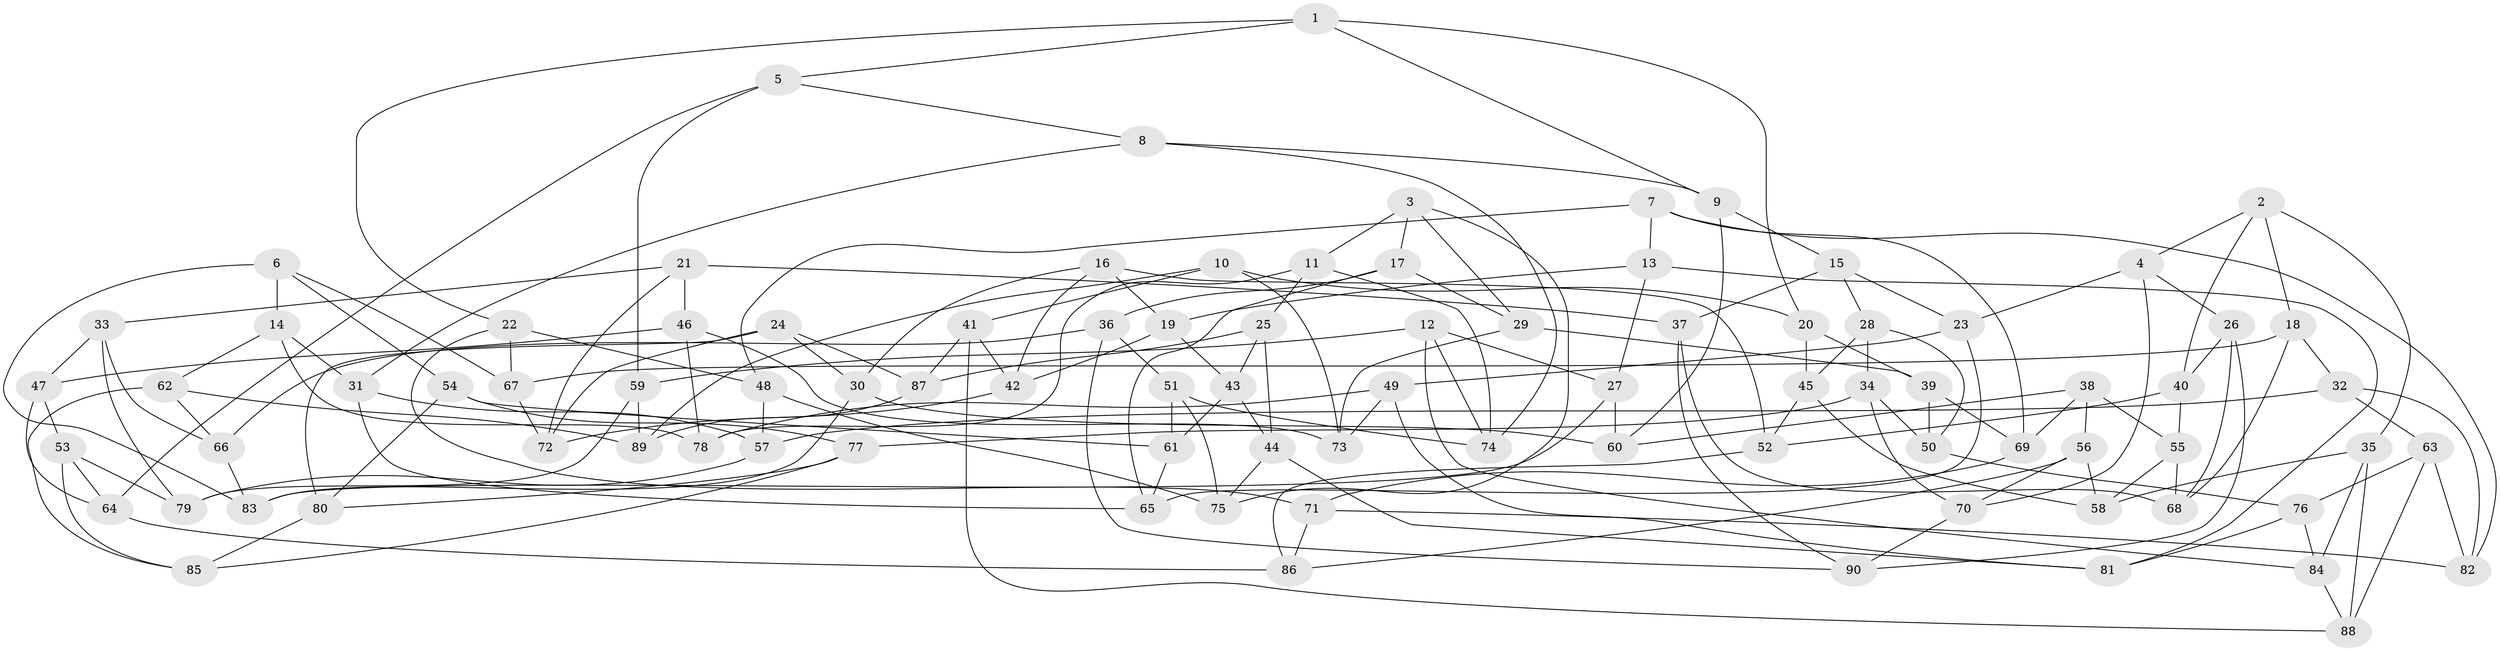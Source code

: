 // coarse degree distribution, {4: 0.3090909090909091, 5: 0.2909090909090909, 6: 0.2909090909090909, 3: 0.10909090909090909}
// Generated by graph-tools (version 1.1) at 2025/38/03/04/25 23:38:09]
// undirected, 90 vertices, 180 edges
graph export_dot {
  node [color=gray90,style=filled];
  1;
  2;
  3;
  4;
  5;
  6;
  7;
  8;
  9;
  10;
  11;
  12;
  13;
  14;
  15;
  16;
  17;
  18;
  19;
  20;
  21;
  22;
  23;
  24;
  25;
  26;
  27;
  28;
  29;
  30;
  31;
  32;
  33;
  34;
  35;
  36;
  37;
  38;
  39;
  40;
  41;
  42;
  43;
  44;
  45;
  46;
  47;
  48;
  49;
  50;
  51;
  52;
  53;
  54;
  55;
  56;
  57;
  58;
  59;
  60;
  61;
  62;
  63;
  64;
  65;
  66;
  67;
  68;
  69;
  70;
  71;
  72;
  73;
  74;
  75;
  76;
  77;
  78;
  79;
  80;
  81;
  82;
  83;
  84;
  85;
  86;
  87;
  88;
  89;
  90;
  1 -- 9;
  1 -- 20;
  1 -- 5;
  1 -- 22;
  2 -- 35;
  2 -- 40;
  2 -- 18;
  2 -- 4;
  3 -- 29;
  3 -- 11;
  3 -- 75;
  3 -- 17;
  4 -- 26;
  4 -- 70;
  4 -- 23;
  5 -- 59;
  5 -- 64;
  5 -- 8;
  6 -- 54;
  6 -- 83;
  6 -- 67;
  6 -- 14;
  7 -- 13;
  7 -- 82;
  7 -- 48;
  7 -- 69;
  8 -- 31;
  8 -- 9;
  8 -- 74;
  9 -- 60;
  9 -- 15;
  10 -- 73;
  10 -- 41;
  10 -- 89;
  10 -- 20;
  11 -- 25;
  11 -- 78;
  11 -- 74;
  12 -- 59;
  12 -- 27;
  12 -- 84;
  12 -- 74;
  13 -- 27;
  13 -- 19;
  13 -- 81;
  14 -- 31;
  14 -- 62;
  14 -- 78;
  15 -- 23;
  15 -- 37;
  15 -- 28;
  16 -- 42;
  16 -- 19;
  16 -- 52;
  16 -- 30;
  17 -- 65;
  17 -- 36;
  17 -- 29;
  18 -- 32;
  18 -- 67;
  18 -- 68;
  19 -- 43;
  19 -- 42;
  20 -- 39;
  20 -- 45;
  21 -- 37;
  21 -- 72;
  21 -- 33;
  21 -- 46;
  22 -- 67;
  22 -- 48;
  22 -- 71;
  23 -- 49;
  23 -- 65;
  24 -- 80;
  24 -- 87;
  24 -- 72;
  24 -- 30;
  25 -- 44;
  25 -- 43;
  25 -- 87;
  26 -- 90;
  26 -- 40;
  26 -- 68;
  27 -- 60;
  27 -- 83;
  28 -- 50;
  28 -- 45;
  28 -- 34;
  29 -- 73;
  29 -- 39;
  30 -- 83;
  30 -- 60;
  31 -- 65;
  31 -- 57;
  32 -- 82;
  32 -- 57;
  32 -- 63;
  33 -- 66;
  33 -- 47;
  33 -- 79;
  34 -- 50;
  34 -- 70;
  34 -- 77;
  35 -- 84;
  35 -- 58;
  35 -- 88;
  36 -- 90;
  36 -- 51;
  36 -- 66;
  37 -- 90;
  37 -- 68;
  38 -- 69;
  38 -- 55;
  38 -- 60;
  38 -- 56;
  39 -- 69;
  39 -- 50;
  40 -- 55;
  40 -- 52;
  41 -- 88;
  41 -- 87;
  41 -- 42;
  42 -- 72;
  43 -- 61;
  43 -- 44;
  44 -- 75;
  44 -- 81;
  45 -- 58;
  45 -- 52;
  46 -- 73;
  46 -- 78;
  46 -- 47;
  47 -- 53;
  47 -- 64;
  48 -- 75;
  48 -- 57;
  49 -- 81;
  49 -- 78;
  49 -- 73;
  50 -- 76;
  51 -- 74;
  51 -- 61;
  51 -- 75;
  52 -- 86;
  53 -- 85;
  53 -- 79;
  53 -- 64;
  54 -- 80;
  54 -- 61;
  54 -- 77;
  55 -- 68;
  55 -- 58;
  56 -- 58;
  56 -- 86;
  56 -- 70;
  57 -- 79;
  59 -- 89;
  59 -- 79;
  61 -- 65;
  62 -- 89;
  62 -- 85;
  62 -- 66;
  63 -- 88;
  63 -- 82;
  63 -- 76;
  64 -- 86;
  66 -- 83;
  67 -- 72;
  69 -- 71;
  70 -- 90;
  71 -- 86;
  71 -- 82;
  76 -- 84;
  76 -- 81;
  77 -- 80;
  77 -- 85;
  80 -- 85;
  84 -- 88;
  87 -- 89;
}
